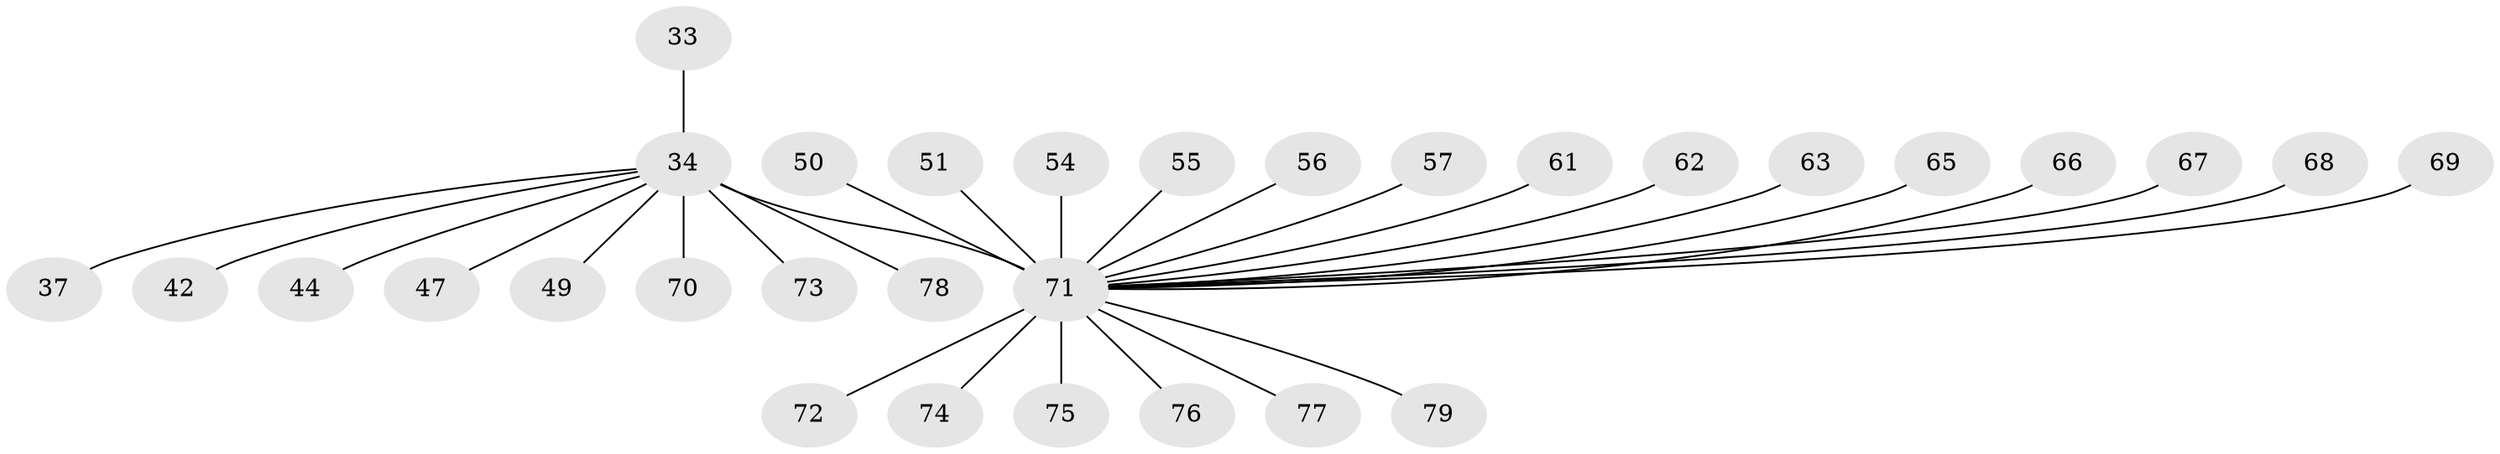 // original degree distribution, {12: 0.012658227848101266, 14: 0.02531645569620253, 22: 0.012658227848101266, 16: 0.012658227848101266, 3: 0.10126582278481013, 2: 0.24050632911392406, 6: 0.0379746835443038, 1: 0.5063291139240507, 4: 0.02531645569620253, 5: 0.02531645569620253}
// Generated by graph-tools (version 1.1) at 2025/51/03/04/25 21:51:09]
// undirected, 31 vertices, 30 edges
graph export_dot {
graph [start="1"]
  node [color=gray90,style=filled];
  33;
  34 [super="+25+5"];
  37;
  42 [super="+21"];
  44;
  47 [super="+7"];
  49;
  50;
  51;
  54;
  55;
  56 [super="+48"];
  57;
  61;
  62;
  63;
  65;
  66;
  67;
  68;
  69 [super="+13"];
  70 [super="+31"];
  71 [super="+35+53+19+59+64+20+22+26+27+30+36+38+39+45"];
  72;
  73;
  74;
  75;
  76;
  77;
  78;
  79 [super="+23"];
  33 -- 34 [weight=2];
  34 -- 78;
  34 -- 73;
  34 -- 71 [weight=17];
  34 -- 37;
  34 -- 44;
  34 -- 49;
  34 -- 47;
  34 -- 42;
  34 -- 70;
  50 -- 71;
  51 -- 71;
  54 -- 71;
  55 -- 71;
  56 -- 71 [weight=3];
  57 -- 71;
  61 -- 71;
  62 -- 71;
  63 -- 71;
  65 -- 71;
  66 -- 71;
  67 -- 71;
  68 -- 71;
  69 -- 71 [weight=3];
  71 -- 76;
  71 -- 74 [weight=2];
  71 -- 75 [weight=2];
  71 -- 79 [weight=2];
  71 -- 72;
  71 -- 77;
}
